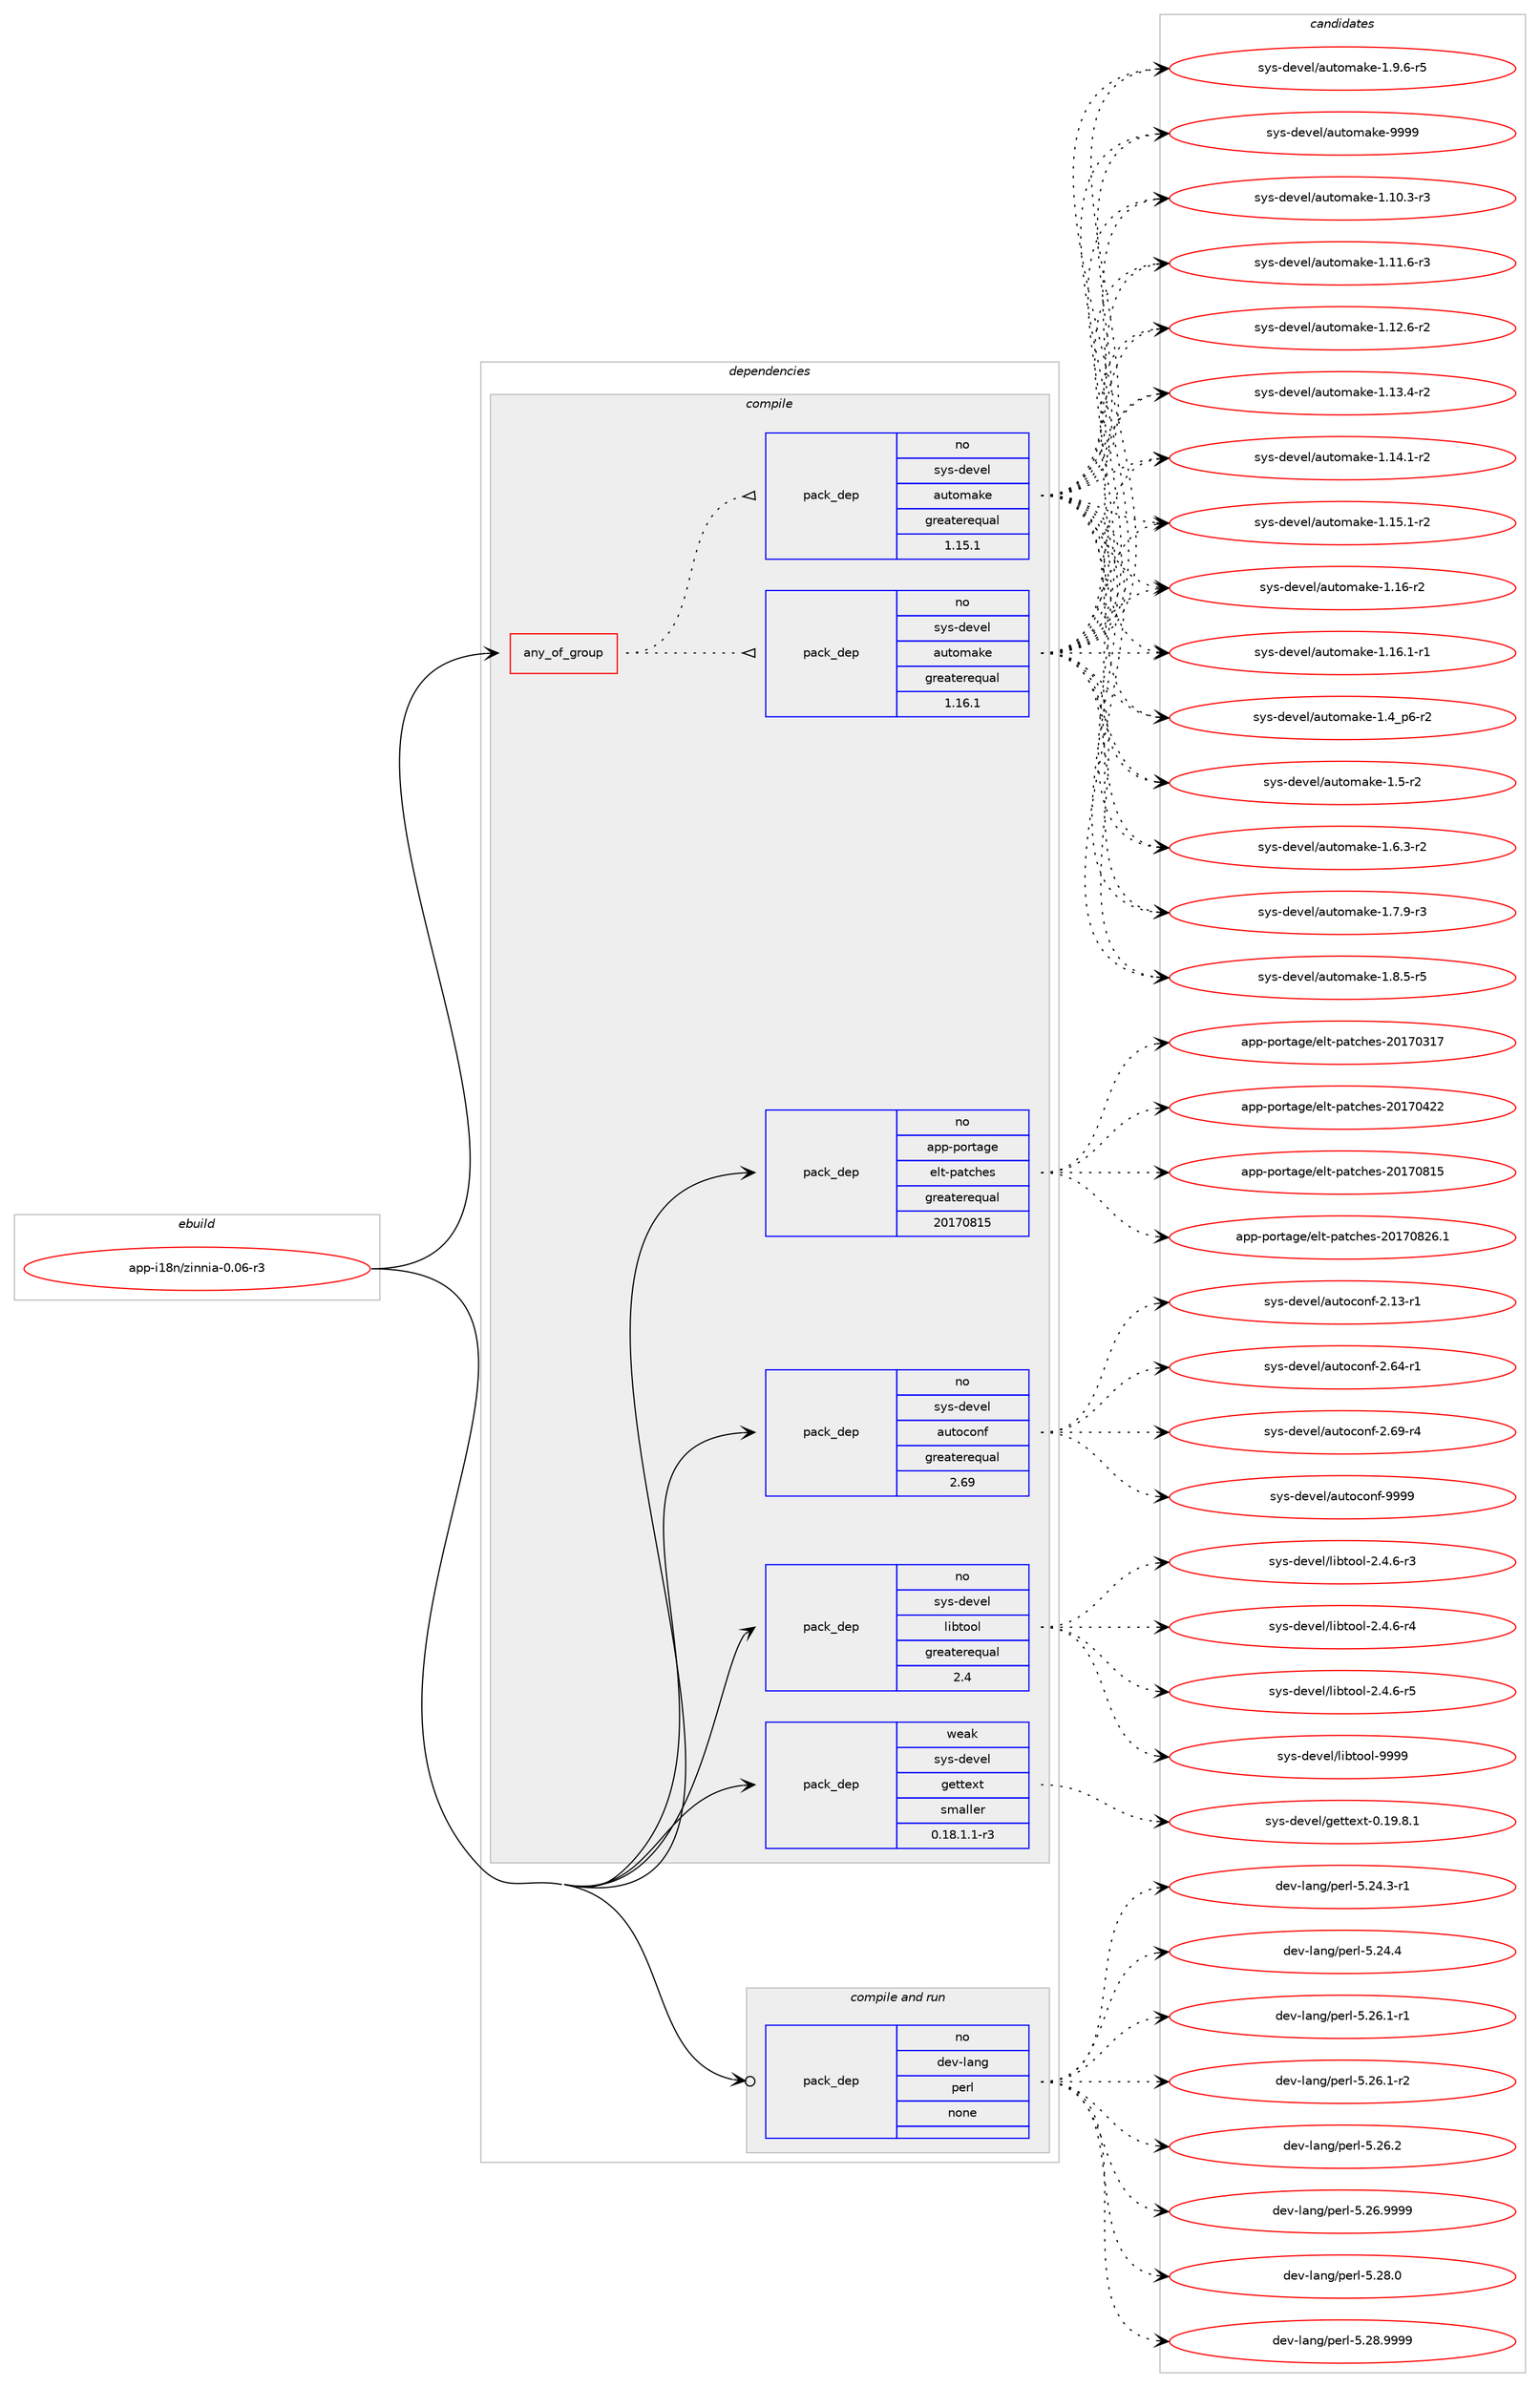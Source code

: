 digraph prolog {

# *************
# Graph options
# *************

newrank=true;
concentrate=true;
compound=true;
graph [rankdir=LR,fontname=Helvetica,fontsize=10,ranksep=1.5];#, ranksep=2.5, nodesep=0.2];
edge  [arrowhead=vee];
node  [fontname=Helvetica,fontsize=10];

# **********
# The ebuild
# **********

subgraph cluster_leftcol {
color=gray;
rank=same;
label=<<i>ebuild</i>>;
id [label="app-i18n/zinnia-0.06-r3", color=red, width=4, href="../app-i18n/zinnia-0.06-r3.svg"];
}

# ****************
# The dependencies
# ****************

subgraph cluster_midcol {
color=gray;
label=<<i>dependencies</i>>;
subgraph cluster_compile {
fillcolor="#eeeeee";
style=filled;
label=<<i>compile</i>>;
subgraph any19633 {
dependency1296546 [label=<<TABLE BORDER="0" CELLBORDER="1" CELLSPACING="0" CELLPADDING="4"><TR><TD CELLPADDING="10">any_of_group</TD></TR></TABLE>>, shape=none, color=red];subgraph pack923505 {
dependency1296547 [label=<<TABLE BORDER="0" CELLBORDER="1" CELLSPACING="0" CELLPADDING="4" WIDTH="220"><TR><TD ROWSPAN="6" CELLPADDING="30">pack_dep</TD></TR><TR><TD WIDTH="110">no</TD></TR><TR><TD>sys-devel</TD></TR><TR><TD>automake</TD></TR><TR><TD>greaterequal</TD></TR><TR><TD>1.16.1</TD></TR></TABLE>>, shape=none, color=blue];
}
dependency1296546:e -> dependency1296547:w [weight=20,style="dotted",arrowhead="oinv"];
subgraph pack923506 {
dependency1296548 [label=<<TABLE BORDER="0" CELLBORDER="1" CELLSPACING="0" CELLPADDING="4" WIDTH="220"><TR><TD ROWSPAN="6" CELLPADDING="30">pack_dep</TD></TR><TR><TD WIDTH="110">no</TD></TR><TR><TD>sys-devel</TD></TR><TR><TD>automake</TD></TR><TR><TD>greaterequal</TD></TR><TR><TD>1.15.1</TD></TR></TABLE>>, shape=none, color=blue];
}
dependency1296546:e -> dependency1296548:w [weight=20,style="dotted",arrowhead="oinv"];
}
id:e -> dependency1296546:w [weight=20,style="solid",arrowhead="vee"];
subgraph pack923507 {
dependency1296549 [label=<<TABLE BORDER="0" CELLBORDER="1" CELLSPACING="0" CELLPADDING="4" WIDTH="220"><TR><TD ROWSPAN="6" CELLPADDING="30">pack_dep</TD></TR><TR><TD WIDTH="110">no</TD></TR><TR><TD>app-portage</TD></TR><TR><TD>elt-patches</TD></TR><TR><TD>greaterequal</TD></TR><TR><TD>20170815</TD></TR></TABLE>>, shape=none, color=blue];
}
id:e -> dependency1296549:w [weight=20,style="solid",arrowhead="vee"];
subgraph pack923508 {
dependency1296550 [label=<<TABLE BORDER="0" CELLBORDER="1" CELLSPACING="0" CELLPADDING="4" WIDTH="220"><TR><TD ROWSPAN="6" CELLPADDING="30">pack_dep</TD></TR><TR><TD WIDTH="110">no</TD></TR><TR><TD>sys-devel</TD></TR><TR><TD>autoconf</TD></TR><TR><TD>greaterequal</TD></TR><TR><TD>2.69</TD></TR></TABLE>>, shape=none, color=blue];
}
id:e -> dependency1296550:w [weight=20,style="solid",arrowhead="vee"];
subgraph pack923509 {
dependency1296551 [label=<<TABLE BORDER="0" CELLBORDER="1" CELLSPACING="0" CELLPADDING="4" WIDTH="220"><TR><TD ROWSPAN="6" CELLPADDING="30">pack_dep</TD></TR><TR><TD WIDTH="110">no</TD></TR><TR><TD>sys-devel</TD></TR><TR><TD>libtool</TD></TR><TR><TD>greaterequal</TD></TR><TR><TD>2.4</TD></TR></TABLE>>, shape=none, color=blue];
}
id:e -> dependency1296551:w [weight=20,style="solid",arrowhead="vee"];
subgraph pack923510 {
dependency1296552 [label=<<TABLE BORDER="0" CELLBORDER="1" CELLSPACING="0" CELLPADDING="4" WIDTH="220"><TR><TD ROWSPAN="6" CELLPADDING="30">pack_dep</TD></TR><TR><TD WIDTH="110">weak</TD></TR><TR><TD>sys-devel</TD></TR><TR><TD>gettext</TD></TR><TR><TD>smaller</TD></TR><TR><TD>0.18.1.1-r3</TD></TR></TABLE>>, shape=none, color=blue];
}
id:e -> dependency1296552:w [weight=20,style="solid",arrowhead="vee"];
}
subgraph cluster_compileandrun {
fillcolor="#eeeeee";
style=filled;
label=<<i>compile and run</i>>;
subgraph pack923511 {
dependency1296553 [label=<<TABLE BORDER="0" CELLBORDER="1" CELLSPACING="0" CELLPADDING="4" WIDTH="220"><TR><TD ROWSPAN="6" CELLPADDING="30">pack_dep</TD></TR><TR><TD WIDTH="110">no</TD></TR><TR><TD>dev-lang</TD></TR><TR><TD>perl</TD></TR><TR><TD>none</TD></TR><TR><TD></TD></TR></TABLE>>, shape=none, color=blue];
}
id:e -> dependency1296553:w [weight=20,style="solid",arrowhead="odotvee"];
}
subgraph cluster_run {
fillcolor="#eeeeee";
style=filled;
label=<<i>run</i>>;
}
}

# **************
# The candidates
# **************

subgraph cluster_choices {
rank=same;
color=gray;
label=<<i>candidates</i>>;

subgraph choice923505 {
color=black;
nodesep=1;
choice11512111545100101118101108479711711611110997107101454946494846514511451 [label="sys-devel/automake-1.10.3-r3", color=red, width=4,href="../sys-devel/automake-1.10.3-r3.svg"];
choice11512111545100101118101108479711711611110997107101454946494946544511451 [label="sys-devel/automake-1.11.6-r3", color=red, width=4,href="../sys-devel/automake-1.11.6-r3.svg"];
choice11512111545100101118101108479711711611110997107101454946495046544511450 [label="sys-devel/automake-1.12.6-r2", color=red, width=4,href="../sys-devel/automake-1.12.6-r2.svg"];
choice11512111545100101118101108479711711611110997107101454946495146524511450 [label="sys-devel/automake-1.13.4-r2", color=red, width=4,href="../sys-devel/automake-1.13.4-r2.svg"];
choice11512111545100101118101108479711711611110997107101454946495246494511450 [label="sys-devel/automake-1.14.1-r2", color=red, width=4,href="../sys-devel/automake-1.14.1-r2.svg"];
choice11512111545100101118101108479711711611110997107101454946495346494511450 [label="sys-devel/automake-1.15.1-r2", color=red, width=4,href="../sys-devel/automake-1.15.1-r2.svg"];
choice1151211154510010111810110847971171161111099710710145494649544511450 [label="sys-devel/automake-1.16-r2", color=red, width=4,href="../sys-devel/automake-1.16-r2.svg"];
choice11512111545100101118101108479711711611110997107101454946495446494511449 [label="sys-devel/automake-1.16.1-r1", color=red, width=4,href="../sys-devel/automake-1.16.1-r1.svg"];
choice115121115451001011181011084797117116111109971071014549465295112544511450 [label="sys-devel/automake-1.4_p6-r2", color=red, width=4,href="../sys-devel/automake-1.4_p6-r2.svg"];
choice11512111545100101118101108479711711611110997107101454946534511450 [label="sys-devel/automake-1.5-r2", color=red, width=4,href="../sys-devel/automake-1.5-r2.svg"];
choice115121115451001011181011084797117116111109971071014549465446514511450 [label="sys-devel/automake-1.6.3-r2", color=red, width=4,href="../sys-devel/automake-1.6.3-r2.svg"];
choice115121115451001011181011084797117116111109971071014549465546574511451 [label="sys-devel/automake-1.7.9-r3", color=red, width=4,href="../sys-devel/automake-1.7.9-r3.svg"];
choice115121115451001011181011084797117116111109971071014549465646534511453 [label="sys-devel/automake-1.8.5-r5", color=red, width=4,href="../sys-devel/automake-1.8.5-r5.svg"];
choice115121115451001011181011084797117116111109971071014549465746544511453 [label="sys-devel/automake-1.9.6-r5", color=red, width=4,href="../sys-devel/automake-1.9.6-r5.svg"];
choice115121115451001011181011084797117116111109971071014557575757 [label="sys-devel/automake-9999", color=red, width=4,href="../sys-devel/automake-9999.svg"];
dependency1296547:e -> choice11512111545100101118101108479711711611110997107101454946494846514511451:w [style=dotted,weight="100"];
dependency1296547:e -> choice11512111545100101118101108479711711611110997107101454946494946544511451:w [style=dotted,weight="100"];
dependency1296547:e -> choice11512111545100101118101108479711711611110997107101454946495046544511450:w [style=dotted,weight="100"];
dependency1296547:e -> choice11512111545100101118101108479711711611110997107101454946495146524511450:w [style=dotted,weight="100"];
dependency1296547:e -> choice11512111545100101118101108479711711611110997107101454946495246494511450:w [style=dotted,weight="100"];
dependency1296547:e -> choice11512111545100101118101108479711711611110997107101454946495346494511450:w [style=dotted,weight="100"];
dependency1296547:e -> choice1151211154510010111810110847971171161111099710710145494649544511450:w [style=dotted,weight="100"];
dependency1296547:e -> choice11512111545100101118101108479711711611110997107101454946495446494511449:w [style=dotted,weight="100"];
dependency1296547:e -> choice115121115451001011181011084797117116111109971071014549465295112544511450:w [style=dotted,weight="100"];
dependency1296547:e -> choice11512111545100101118101108479711711611110997107101454946534511450:w [style=dotted,weight="100"];
dependency1296547:e -> choice115121115451001011181011084797117116111109971071014549465446514511450:w [style=dotted,weight="100"];
dependency1296547:e -> choice115121115451001011181011084797117116111109971071014549465546574511451:w [style=dotted,weight="100"];
dependency1296547:e -> choice115121115451001011181011084797117116111109971071014549465646534511453:w [style=dotted,weight="100"];
dependency1296547:e -> choice115121115451001011181011084797117116111109971071014549465746544511453:w [style=dotted,weight="100"];
dependency1296547:e -> choice115121115451001011181011084797117116111109971071014557575757:w [style=dotted,weight="100"];
}
subgraph choice923506 {
color=black;
nodesep=1;
choice11512111545100101118101108479711711611110997107101454946494846514511451 [label="sys-devel/automake-1.10.3-r3", color=red, width=4,href="../sys-devel/automake-1.10.3-r3.svg"];
choice11512111545100101118101108479711711611110997107101454946494946544511451 [label="sys-devel/automake-1.11.6-r3", color=red, width=4,href="../sys-devel/automake-1.11.6-r3.svg"];
choice11512111545100101118101108479711711611110997107101454946495046544511450 [label="sys-devel/automake-1.12.6-r2", color=red, width=4,href="../sys-devel/automake-1.12.6-r2.svg"];
choice11512111545100101118101108479711711611110997107101454946495146524511450 [label="sys-devel/automake-1.13.4-r2", color=red, width=4,href="../sys-devel/automake-1.13.4-r2.svg"];
choice11512111545100101118101108479711711611110997107101454946495246494511450 [label="sys-devel/automake-1.14.1-r2", color=red, width=4,href="../sys-devel/automake-1.14.1-r2.svg"];
choice11512111545100101118101108479711711611110997107101454946495346494511450 [label="sys-devel/automake-1.15.1-r2", color=red, width=4,href="../sys-devel/automake-1.15.1-r2.svg"];
choice1151211154510010111810110847971171161111099710710145494649544511450 [label="sys-devel/automake-1.16-r2", color=red, width=4,href="../sys-devel/automake-1.16-r2.svg"];
choice11512111545100101118101108479711711611110997107101454946495446494511449 [label="sys-devel/automake-1.16.1-r1", color=red, width=4,href="../sys-devel/automake-1.16.1-r1.svg"];
choice115121115451001011181011084797117116111109971071014549465295112544511450 [label="sys-devel/automake-1.4_p6-r2", color=red, width=4,href="../sys-devel/automake-1.4_p6-r2.svg"];
choice11512111545100101118101108479711711611110997107101454946534511450 [label="sys-devel/automake-1.5-r2", color=red, width=4,href="../sys-devel/automake-1.5-r2.svg"];
choice115121115451001011181011084797117116111109971071014549465446514511450 [label="sys-devel/automake-1.6.3-r2", color=red, width=4,href="../sys-devel/automake-1.6.3-r2.svg"];
choice115121115451001011181011084797117116111109971071014549465546574511451 [label="sys-devel/automake-1.7.9-r3", color=red, width=4,href="../sys-devel/automake-1.7.9-r3.svg"];
choice115121115451001011181011084797117116111109971071014549465646534511453 [label="sys-devel/automake-1.8.5-r5", color=red, width=4,href="../sys-devel/automake-1.8.5-r5.svg"];
choice115121115451001011181011084797117116111109971071014549465746544511453 [label="sys-devel/automake-1.9.6-r5", color=red, width=4,href="../sys-devel/automake-1.9.6-r5.svg"];
choice115121115451001011181011084797117116111109971071014557575757 [label="sys-devel/automake-9999", color=red, width=4,href="../sys-devel/automake-9999.svg"];
dependency1296548:e -> choice11512111545100101118101108479711711611110997107101454946494846514511451:w [style=dotted,weight="100"];
dependency1296548:e -> choice11512111545100101118101108479711711611110997107101454946494946544511451:w [style=dotted,weight="100"];
dependency1296548:e -> choice11512111545100101118101108479711711611110997107101454946495046544511450:w [style=dotted,weight="100"];
dependency1296548:e -> choice11512111545100101118101108479711711611110997107101454946495146524511450:w [style=dotted,weight="100"];
dependency1296548:e -> choice11512111545100101118101108479711711611110997107101454946495246494511450:w [style=dotted,weight="100"];
dependency1296548:e -> choice11512111545100101118101108479711711611110997107101454946495346494511450:w [style=dotted,weight="100"];
dependency1296548:e -> choice1151211154510010111810110847971171161111099710710145494649544511450:w [style=dotted,weight="100"];
dependency1296548:e -> choice11512111545100101118101108479711711611110997107101454946495446494511449:w [style=dotted,weight="100"];
dependency1296548:e -> choice115121115451001011181011084797117116111109971071014549465295112544511450:w [style=dotted,weight="100"];
dependency1296548:e -> choice11512111545100101118101108479711711611110997107101454946534511450:w [style=dotted,weight="100"];
dependency1296548:e -> choice115121115451001011181011084797117116111109971071014549465446514511450:w [style=dotted,weight="100"];
dependency1296548:e -> choice115121115451001011181011084797117116111109971071014549465546574511451:w [style=dotted,weight="100"];
dependency1296548:e -> choice115121115451001011181011084797117116111109971071014549465646534511453:w [style=dotted,weight="100"];
dependency1296548:e -> choice115121115451001011181011084797117116111109971071014549465746544511453:w [style=dotted,weight="100"];
dependency1296548:e -> choice115121115451001011181011084797117116111109971071014557575757:w [style=dotted,weight="100"];
}
subgraph choice923507 {
color=black;
nodesep=1;
choice97112112451121111141169710310147101108116451129711699104101115455048495548514955 [label="app-portage/elt-patches-20170317", color=red, width=4,href="../app-portage/elt-patches-20170317.svg"];
choice97112112451121111141169710310147101108116451129711699104101115455048495548525050 [label="app-portage/elt-patches-20170422", color=red, width=4,href="../app-portage/elt-patches-20170422.svg"];
choice97112112451121111141169710310147101108116451129711699104101115455048495548564953 [label="app-portage/elt-patches-20170815", color=red, width=4,href="../app-portage/elt-patches-20170815.svg"];
choice971121124511211111411697103101471011081164511297116991041011154550484955485650544649 [label="app-portage/elt-patches-20170826.1", color=red, width=4,href="../app-portage/elt-patches-20170826.1.svg"];
dependency1296549:e -> choice97112112451121111141169710310147101108116451129711699104101115455048495548514955:w [style=dotted,weight="100"];
dependency1296549:e -> choice97112112451121111141169710310147101108116451129711699104101115455048495548525050:w [style=dotted,weight="100"];
dependency1296549:e -> choice97112112451121111141169710310147101108116451129711699104101115455048495548564953:w [style=dotted,weight="100"];
dependency1296549:e -> choice971121124511211111411697103101471011081164511297116991041011154550484955485650544649:w [style=dotted,weight="100"];
}
subgraph choice923508 {
color=black;
nodesep=1;
choice1151211154510010111810110847971171161119911111010245504649514511449 [label="sys-devel/autoconf-2.13-r1", color=red, width=4,href="../sys-devel/autoconf-2.13-r1.svg"];
choice1151211154510010111810110847971171161119911111010245504654524511449 [label="sys-devel/autoconf-2.64-r1", color=red, width=4,href="../sys-devel/autoconf-2.64-r1.svg"];
choice1151211154510010111810110847971171161119911111010245504654574511452 [label="sys-devel/autoconf-2.69-r4", color=red, width=4,href="../sys-devel/autoconf-2.69-r4.svg"];
choice115121115451001011181011084797117116111991111101024557575757 [label="sys-devel/autoconf-9999", color=red, width=4,href="../sys-devel/autoconf-9999.svg"];
dependency1296550:e -> choice1151211154510010111810110847971171161119911111010245504649514511449:w [style=dotted,weight="100"];
dependency1296550:e -> choice1151211154510010111810110847971171161119911111010245504654524511449:w [style=dotted,weight="100"];
dependency1296550:e -> choice1151211154510010111810110847971171161119911111010245504654574511452:w [style=dotted,weight="100"];
dependency1296550:e -> choice115121115451001011181011084797117116111991111101024557575757:w [style=dotted,weight="100"];
}
subgraph choice923509 {
color=black;
nodesep=1;
choice1151211154510010111810110847108105981161111111084550465246544511451 [label="sys-devel/libtool-2.4.6-r3", color=red, width=4,href="../sys-devel/libtool-2.4.6-r3.svg"];
choice1151211154510010111810110847108105981161111111084550465246544511452 [label="sys-devel/libtool-2.4.6-r4", color=red, width=4,href="../sys-devel/libtool-2.4.6-r4.svg"];
choice1151211154510010111810110847108105981161111111084550465246544511453 [label="sys-devel/libtool-2.4.6-r5", color=red, width=4,href="../sys-devel/libtool-2.4.6-r5.svg"];
choice1151211154510010111810110847108105981161111111084557575757 [label="sys-devel/libtool-9999", color=red, width=4,href="../sys-devel/libtool-9999.svg"];
dependency1296551:e -> choice1151211154510010111810110847108105981161111111084550465246544511451:w [style=dotted,weight="100"];
dependency1296551:e -> choice1151211154510010111810110847108105981161111111084550465246544511452:w [style=dotted,weight="100"];
dependency1296551:e -> choice1151211154510010111810110847108105981161111111084550465246544511453:w [style=dotted,weight="100"];
dependency1296551:e -> choice1151211154510010111810110847108105981161111111084557575757:w [style=dotted,weight="100"];
}
subgraph choice923510 {
color=black;
nodesep=1;
choice1151211154510010111810110847103101116116101120116454846495746564649 [label="sys-devel/gettext-0.19.8.1", color=red, width=4,href="../sys-devel/gettext-0.19.8.1.svg"];
dependency1296552:e -> choice1151211154510010111810110847103101116116101120116454846495746564649:w [style=dotted,weight="100"];
}
subgraph choice923511 {
color=black;
nodesep=1;
choice100101118451089711010347112101114108455346505246514511449 [label="dev-lang/perl-5.24.3-r1", color=red, width=4,href="../dev-lang/perl-5.24.3-r1.svg"];
choice10010111845108971101034711210111410845534650524652 [label="dev-lang/perl-5.24.4", color=red, width=4,href="../dev-lang/perl-5.24.4.svg"];
choice100101118451089711010347112101114108455346505446494511449 [label="dev-lang/perl-5.26.1-r1", color=red, width=4,href="../dev-lang/perl-5.26.1-r1.svg"];
choice100101118451089711010347112101114108455346505446494511450 [label="dev-lang/perl-5.26.1-r2", color=red, width=4,href="../dev-lang/perl-5.26.1-r2.svg"];
choice10010111845108971101034711210111410845534650544650 [label="dev-lang/perl-5.26.2", color=red, width=4,href="../dev-lang/perl-5.26.2.svg"];
choice10010111845108971101034711210111410845534650544657575757 [label="dev-lang/perl-5.26.9999", color=red, width=4,href="../dev-lang/perl-5.26.9999.svg"];
choice10010111845108971101034711210111410845534650564648 [label="dev-lang/perl-5.28.0", color=red, width=4,href="../dev-lang/perl-5.28.0.svg"];
choice10010111845108971101034711210111410845534650564657575757 [label="dev-lang/perl-5.28.9999", color=red, width=4,href="../dev-lang/perl-5.28.9999.svg"];
dependency1296553:e -> choice100101118451089711010347112101114108455346505246514511449:w [style=dotted,weight="100"];
dependency1296553:e -> choice10010111845108971101034711210111410845534650524652:w [style=dotted,weight="100"];
dependency1296553:e -> choice100101118451089711010347112101114108455346505446494511449:w [style=dotted,weight="100"];
dependency1296553:e -> choice100101118451089711010347112101114108455346505446494511450:w [style=dotted,weight="100"];
dependency1296553:e -> choice10010111845108971101034711210111410845534650544650:w [style=dotted,weight="100"];
dependency1296553:e -> choice10010111845108971101034711210111410845534650544657575757:w [style=dotted,weight="100"];
dependency1296553:e -> choice10010111845108971101034711210111410845534650564648:w [style=dotted,weight="100"];
dependency1296553:e -> choice10010111845108971101034711210111410845534650564657575757:w [style=dotted,weight="100"];
}
}

}
